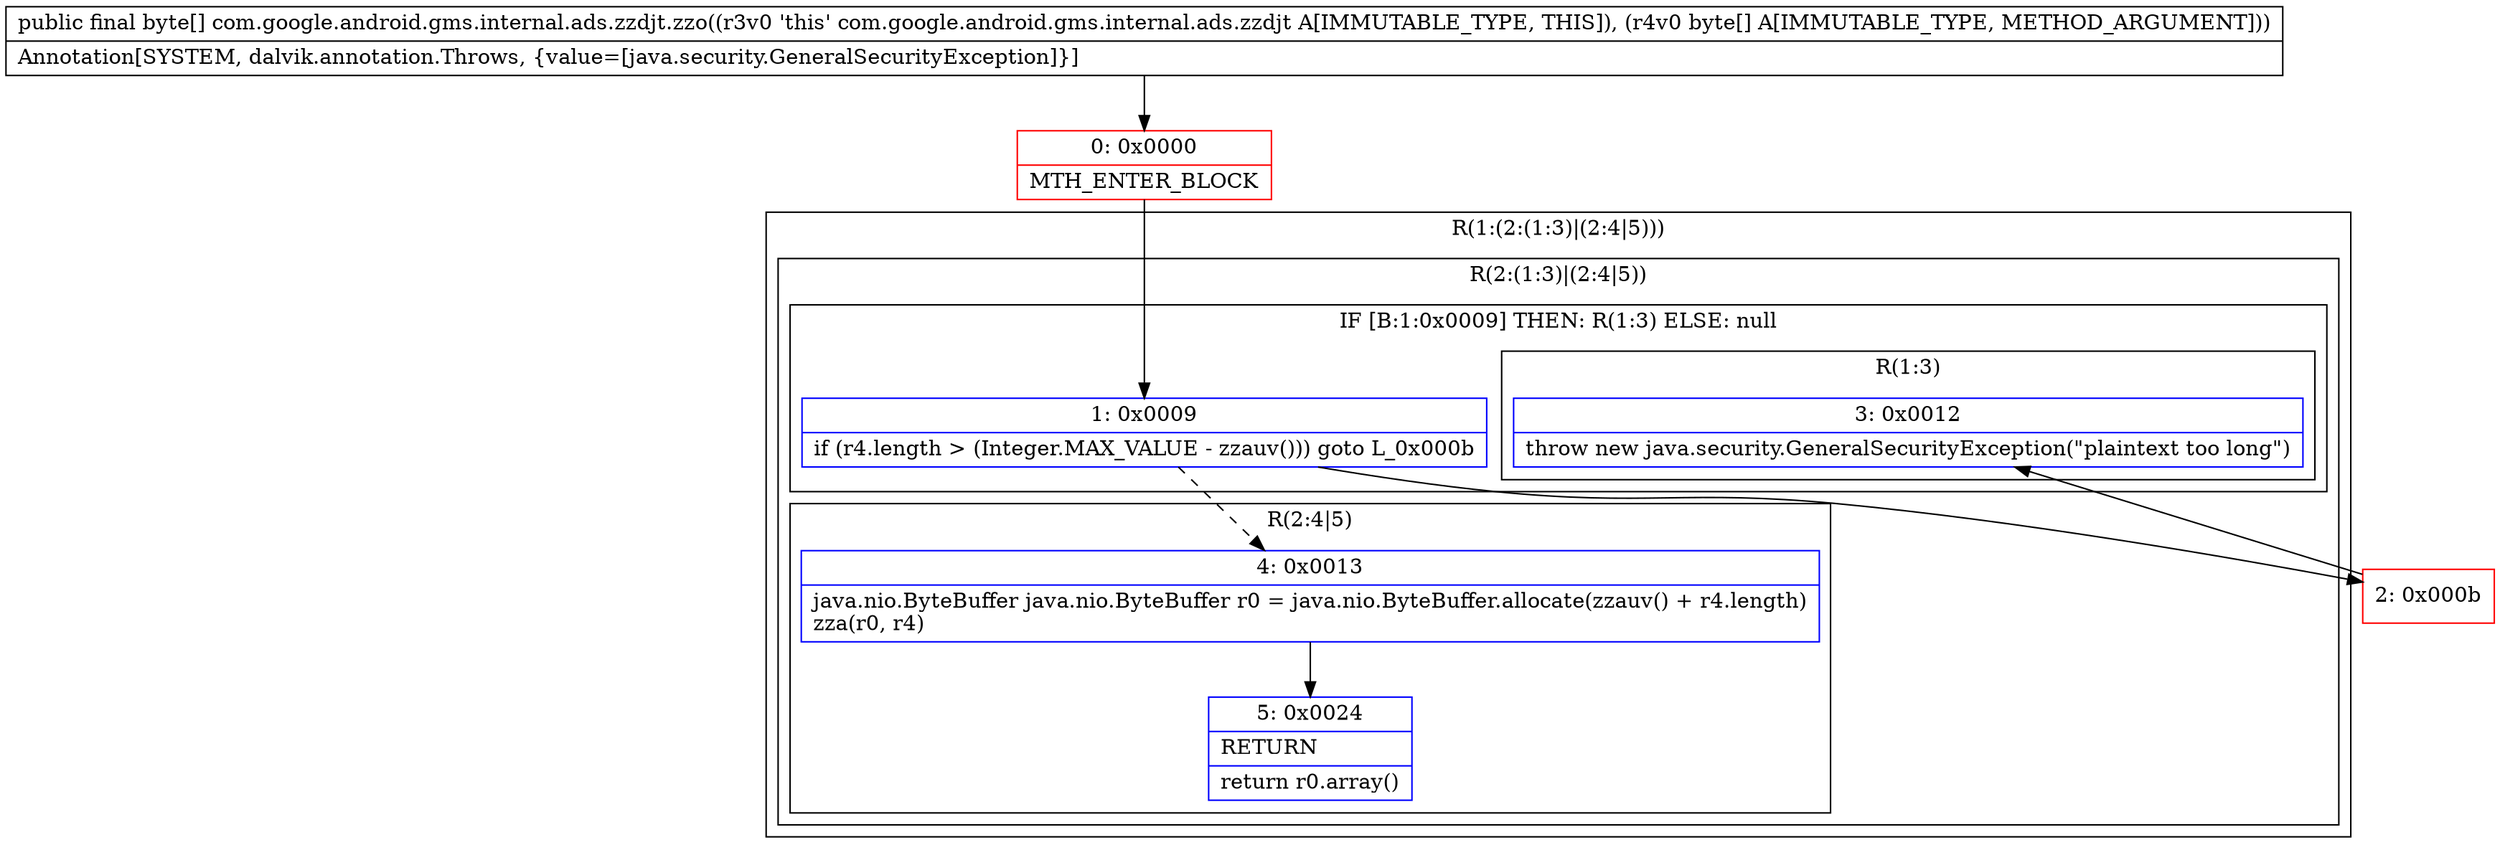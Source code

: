 digraph "CFG forcom.google.android.gms.internal.ads.zzdjt.zzo([B)[B" {
subgraph cluster_Region_1677680854 {
label = "R(1:(2:(1:3)|(2:4|5)))";
node [shape=record,color=blue];
subgraph cluster_Region_716570061 {
label = "R(2:(1:3)|(2:4|5))";
node [shape=record,color=blue];
subgraph cluster_IfRegion_101495356 {
label = "IF [B:1:0x0009] THEN: R(1:3) ELSE: null";
node [shape=record,color=blue];
Node_1 [shape=record,label="{1\:\ 0x0009|if (r4.length \> (Integer.MAX_VALUE \- zzauv())) goto L_0x000b\l}"];
subgraph cluster_Region_1135782775 {
label = "R(1:3)";
node [shape=record,color=blue];
Node_3 [shape=record,label="{3\:\ 0x0012|throw new java.security.GeneralSecurityException(\"plaintext too long\")\l}"];
}
}
subgraph cluster_Region_790399514 {
label = "R(2:4|5)";
node [shape=record,color=blue];
Node_4 [shape=record,label="{4\:\ 0x0013|java.nio.ByteBuffer java.nio.ByteBuffer r0 = java.nio.ByteBuffer.allocate(zzauv() + r4.length)\lzza(r0, r4)\l}"];
Node_5 [shape=record,label="{5\:\ 0x0024|RETURN\l|return r0.array()\l}"];
}
}
}
Node_0 [shape=record,color=red,label="{0\:\ 0x0000|MTH_ENTER_BLOCK\l}"];
Node_2 [shape=record,color=red,label="{2\:\ 0x000b}"];
MethodNode[shape=record,label="{public final byte[] com.google.android.gms.internal.ads.zzdjt.zzo((r3v0 'this' com.google.android.gms.internal.ads.zzdjt A[IMMUTABLE_TYPE, THIS]), (r4v0 byte[] A[IMMUTABLE_TYPE, METHOD_ARGUMENT]))  | Annotation[SYSTEM, dalvik.annotation.Throws, \{value=[java.security.GeneralSecurityException]\}]\l}"];
MethodNode -> Node_0;
Node_1 -> Node_2;
Node_1 -> Node_4[style=dashed];
Node_4 -> Node_5;
Node_0 -> Node_1;
Node_2 -> Node_3;
}

